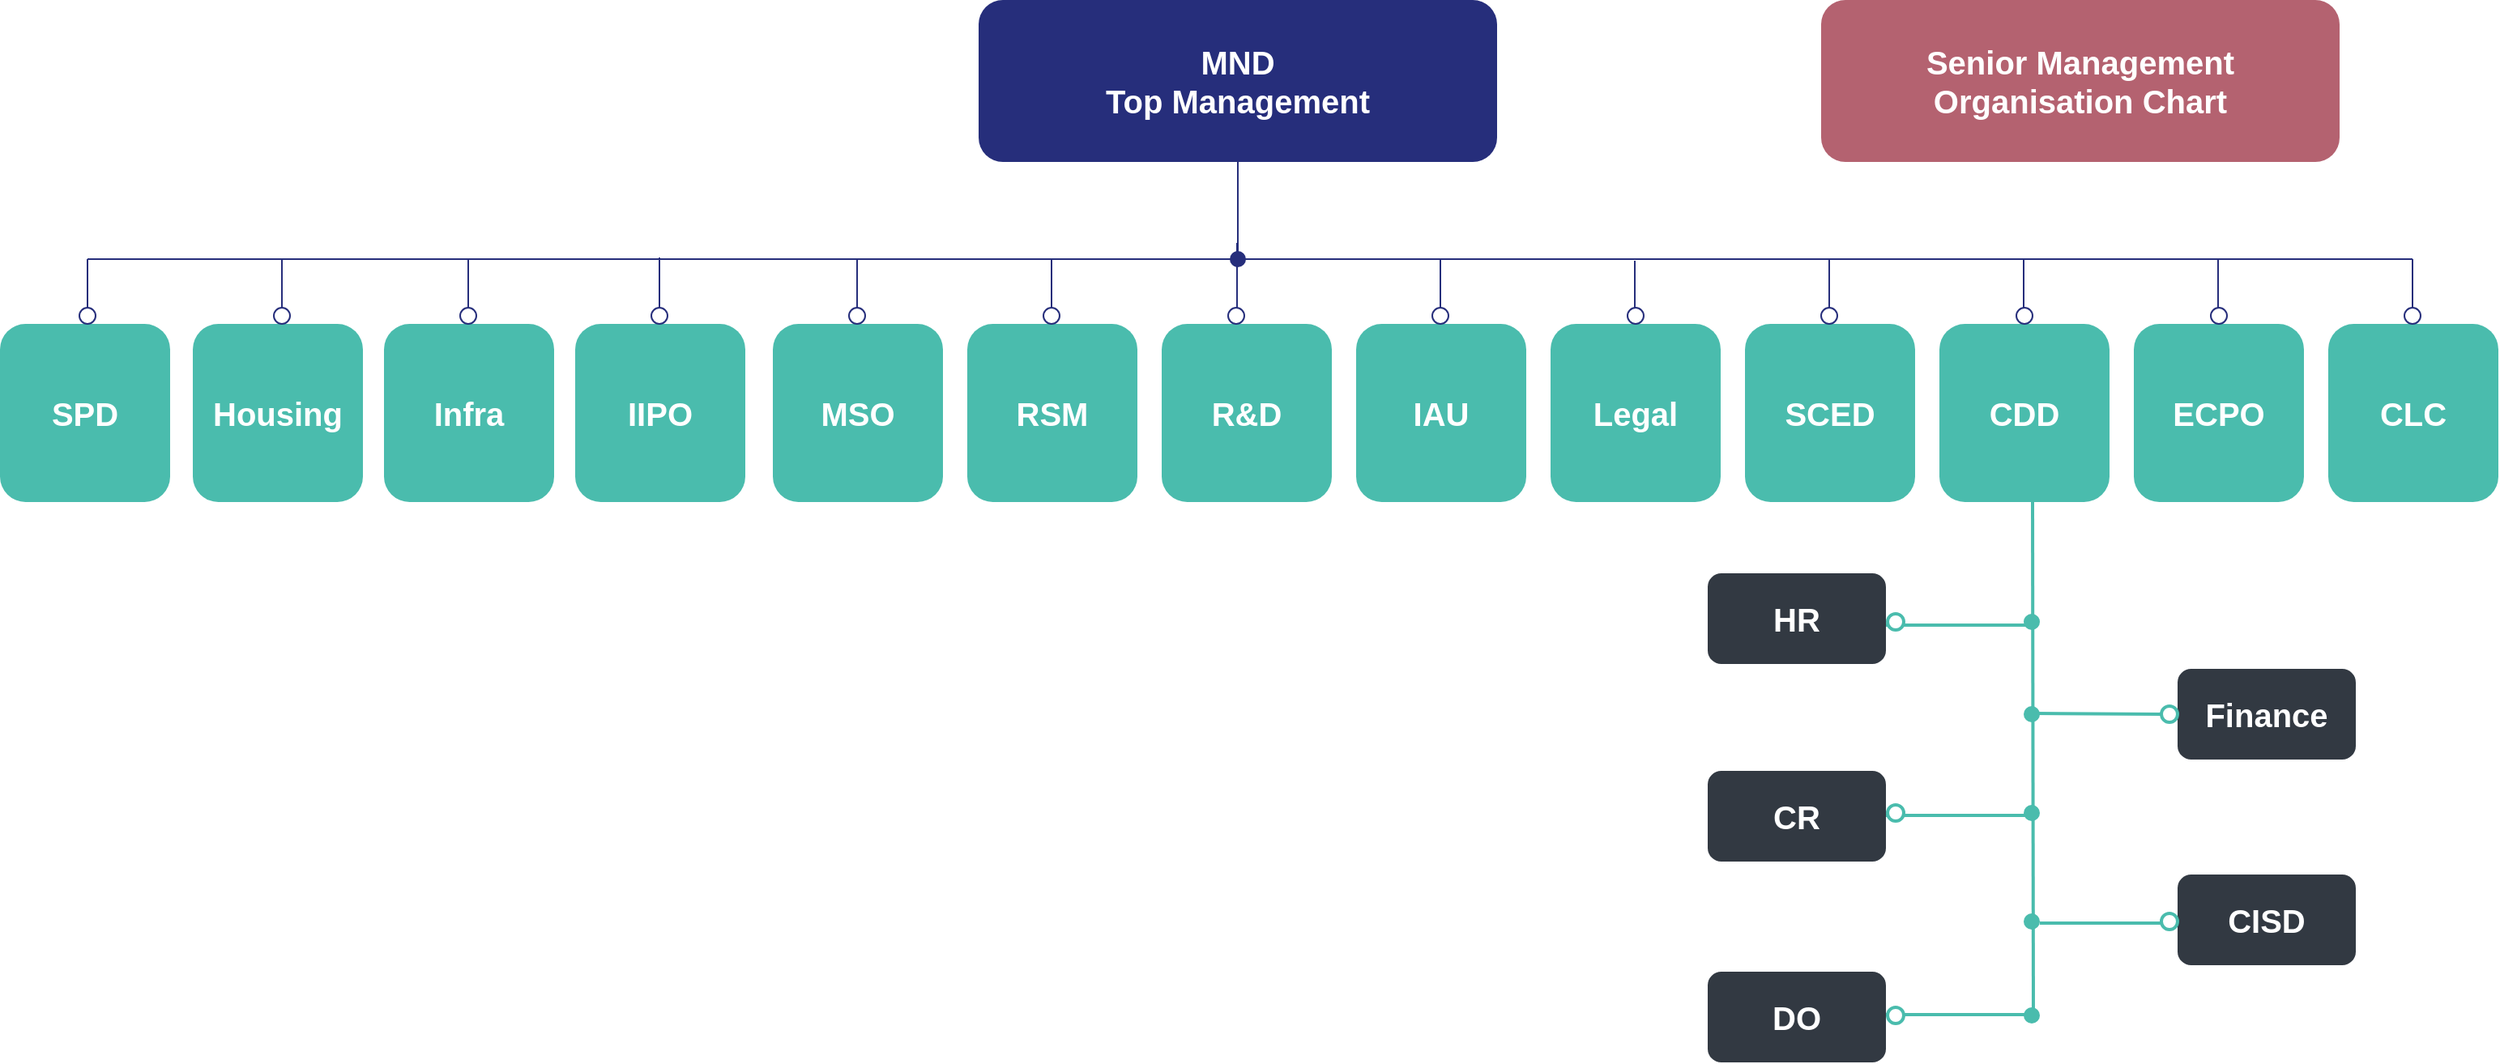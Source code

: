 <mxfile version="24.0.7" type="github">
  <diagram name="Page-1" id="eCSR4U8l8wrRCa6OR5x0">
    <mxGraphModel dx="1422" dy="758" grid="1" gridSize="10" guides="1" tooltips="1" connect="1" arrows="1" fold="1" page="1" pageScale="1" pageWidth="1654" pageHeight="1169" math="0" shadow="0">
      <root>
        <mxCell id="0" />
        <mxCell id="1" parent="0" />
        <mxCell id="yK3yvu3M9NsNqcs9bBMU-77" value="" style="endArrow=none;html=1;rounded=0;exitX=0.909;exitY=0.571;exitDx=0;exitDy=0;exitPerimeter=0;strokeColor=#4abcad;strokeWidth=2;endSize=6;startSize=6;" parent="1" edge="1">
          <mxGeometry width="50" height="50" relative="1" as="geometry">
            <mxPoint x="1315" y="610" as="sourcePoint" />
            <mxPoint x="1415" y="610" as="targetPoint" />
          </mxGeometry>
        </mxCell>
        <mxCell id="yK3yvu3M9NsNqcs9bBMU-76" value="" style="endArrow=none;html=1;rounded=0;exitX=0.909;exitY=0.571;exitDx=0;exitDy=0;exitPerimeter=0;strokeColor=#4abcad;strokeWidth=2;endSize=6;startSize=6;" parent="1" source="yK3yvu3M9NsNqcs9bBMU-78" edge="1">
          <mxGeometry width="50" height="50" relative="1" as="geometry">
            <mxPoint x="1310.5" y="480.5" as="sourcePoint" />
            <mxPoint x="1410.5" y="480.5" as="targetPoint" />
          </mxGeometry>
        </mxCell>
        <mxCell id="yK3yvu3M9NsNqcs9bBMU-72" value="" style="endArrow=none;html=1;rounded=0;exitX=0.909;exitY=0.571;exitDx=0;exitDy=0;exitPerimeter=0;strokeColor=#4abcad;strokeWidth=2;endSize=6;startSize=6;" parent="1" edge="1">
          <mxGeometry width="50" height="50" relative="1" as="geometry">
            <mxPoint x="1210.5" y="666.5" as="sourcePoint" />
            <mxPoint x="1310.5" y="666.5" as="targetPoint" />
          </mxGeometry>
        </mxCell>
        <mxCell id="yK3yvu3M9NsNqcs9bBMU-71" value="" style="endArrow=none;html=1;rounded=0;exitX=0.909;exitY=0.571;exitDx=0;exitDy=0;exitPerimeter=0;strokeColor=#4abcad;strokeWidth=2;endSize=6;startSize=6;" parent="1" edge="1">
          <mxGeometry width="50" height="50" relative="1" as="geometry">
            <mxPoint x="1210.5" y="543.5" as="sourcePoint" />
            <mxPoint x="1310.5" y="543.5" as="targetPoint" />
          </mxGeometry>
        </mxCell>
        <mxCell id="yK3yvu3M9NsNqcs9bBMU-70" value="" style="endArrow=none;html=1;rounded=0;exitX=0.909;exitY=0.571;exitDx=0;exitDy=0;exitPerimeter=0;strokeColor=#4abcad;strokeWidth=2;endSize=6;startSize=6;" parent="1" source="yK3yvu3M9NsNqcs9bBMU-63" edge="1">
          <mxGeometry width="50" height="50" relative="1" as="geometry">
            <mxPoint x="1260.5" y="476" as="sourcePoint" />
            <mxPoint x="1310" y="426" as="targetPoint" />
          </mxGeometry>
        </mxCell>
        <mxCell id="yK3yvu3M9NsNqcs9bBMU-2" value="&lt;font style=&quot;font-size: 20px;&quot; color=&quot;#ffffff&quot;&gt;&lt;b&gt;MND&lt;/b&gt;&lt;/font&gt;&lt;div&gt;&lt;font color=&quot;#ffffff&quot;&gt;&lt;span style=&quot;font-size: 20px;&quot;&gt;&lt;b&gt;Top Management&lt;/b&gt;&lt;/span&gt;&lt;/font&gt;&lt;/div&gt;" style="rounded=1;whiteSpace=wrap;html=1;fillStyle=solid;fillColor=#262e7b;strokeColor=none;" parent="1" vertex="1">
          <mxGeometry x="660" y="40" width="320" height="100" as="geometry" />
        </mxCell>
        <mxCell id="yK3yvu3M9NsNqcs9bBMU-4" value="&lt;font style=&quot;font-size: 20px;&quot; color=&quot;#ffffff&quot;&gt;&lt;b&gt;Senior &lt;/b&gt;&lt;/font&gt;&lt;b style=&quot;font-size: 20px; color: rgb(255, 255, 255); background-color: initial;&quot;&gt;Management&lt;/b&gt;&lt;div&gt;&lt;font color=&quot;#ffffff&quot;&gt;&lt;span style=&quot;font-size: 20px;&quot;&gt;&lt;b&gt;Organisation Chart&lt;/b&gt;&lt;/span&gt;&lt;/font&gt;&lt;/div&gt;" style="rounded=1;whiteSpace=wrap;html=1;fillStyle=solid;fillColor=#b46270;strokeColor=none;" parent="1" vertex="1">
          <mxGeometry x="1180" y="40" width="320" height="100" as="geometry" />
        </mxCell>
        <mxCell id="yK3yvu3M9NsNqcs9bBMU-5" value="" style="endArrow=none;html=1;rounded=0;strokeColor=#262e7b;" parent="1" edge="1">
          <mxGeometry width="50" height="50" relative="1" as="geometry">
            <mxPoint x="820" y="200" as="sourcePoint" />
            <mxPoint x="820" y="140" as="targetPoint" />
          </mxGeometry>
        </mxCell>
        <mxCell id="yK3yvu3M9NsNqcs9bBMU-6" value="" style="endArrow=none;html=1;rounded=0;strokeColor=#262e7b;" parent="1" edge="1">
          <mxGeometry width="50" height="50" relative="1" as="geometry">
            <mxPoint x="820" y="200" as="sourcePoint" />
            <mxPoint x="1545" y="200" as="targetPoint" />
          </mxGeometry>
        </mxCell>
        <mxCell id="yK3yvu3M9NsNqcs9bBMU-8" value="" style="endArrow=none;html=1;rounded=0;strokeColor=#262e7b;" parent="1" edge="1">
          <mxGeometry width="50" height="50" relative="1" as="geometry">
            <mxPoint x="110" y="200" as="sourcePoint" />
            <mxPoint x="820" y="200" as="targetPoint" />
          </mxGeometry>
        </mxCell>
        <mxCell id="yK3yvu3M9NsNqcs9bBMU-7" value="" style="ellipse;whiteSpace=wrap;html=1;aspect=fixed;fillColor=#262e7b;strokeColor=none;" parent="1" vertex="1">
          <mxGeometry x="815" y="195" width="10" height="10" as="geometry" />
        </mxCell>
        <mxCell id="yK3yvu3M9NsNqcs9bBMU-18" value="&lt;font color=&quot;#ffffff&quot; style=&quot;font-size: 20px;&quot;&gt;&lt;b&gt;SPD&lt;/b&gt;&lt;/font&gt;" style="rounded=1;whiteSpace=wrap;html=1;fillColor=#4abcad;strokeColor=none;" parent="1" vertex="1">
          <mxGeometry x="56" y="240" width="105" height="110" as="geometry" />
        </mxCell>
        <mxCell id="yK3yvu3M9NsNqcs9bBMU-19" value="&lt;font color=&quot;#ffffff&quot;&gt;&lt;span style=&quot;font-size: 20px;&quot;&gt;&lt;b&gt;Housing&lt;/b&gt;&lt;/span&gt;&lt;/font&gt;" style="rounded=1;whiteSpace=wrap;html=1;fillColor=#4abcad;strokeColor=none;" parent="1" vertex="1">
          <mxGeometry x="175" y="240" width="105" height="110" as="geometry" />
        </mxCell>
        <mxCell id="yK3yvu3M9NsNqcs9bBMU-20" value="&lt;font color=&quot;#ffffff&quot;&gt;&lt;span style=&quot;font-size: 20px;&quot;&gt;&lt;b&gt;Infra&lt;/b&gt;&lt;/span&gt;&lt;/font&gt;" style="rounded=1;whiteSpace=wrap;html=1;fillColor=#4abcad;strokeColor=none;" parent="1" vertex="1">
          <mxGeometry x="293" y="240" width="105" height="110" as="geometry" />
        </mxCell>
        <mxCell id="yK3yvu3M9NsNqcs9bBMU-21" value="&lt;font color=&quot;#ffffff&quot;&gt;&lt;span style=&quot;font-size: 20px;&quot;&gt;&lt;b&gt;IIPO&lt;/b&gt;&lt;/span&gt;&lt;/font&gt;" style="rounded=1;whiteSpace=wrap;html=1;fillColor=#4abcad;strokeColor=none;" parent="1" vertex="1">
          <mxGeometry x="411" y="240" width="105" height="110" as="geometry" />
        </mxCell>
        <mxCell id="yK3yvu3M9NsNqcs9bBMU-22" value="&lt;font color=&quot;#ffffff&quot;&gt;&lt;span style=&quot;font-size: 20px;&quot;&gt;&lt;b&gt;MSO&lt;/b&gt;&lt;/span&gt;&lt;/font&gt;" style="rounded=1;whiteSpace=wrap;html=1;fillColor=#4abcad;strokeColor=none;" parent="1" vertex="1">
          <mxGeometry x="533" y="240" width="105" height="110" as="geometry" />
        </mxCell>
        <mxCell id="yK3yvu3M9NsNqcs9bBMU-23" value="&lt;font color=&quot;#ffffff&quot;&gt;&lt;span style=&quot;font-size: 20px;&quot;&gt;&lt;b&gt;RSM&lt;/b&gt;&lt;/span&gt;&lt;/font&gt;" style="rounded=1;whiteSpace=wrap;html=1;fillColor=#4abcad;strokeColor=none;" parent="1" vertex="1">
          <mxGeometry x="653" y="240" width="105" height="110" as="geometry" />
        </mxCell>
        <mxCell id="yK3yvu3M9NsNqcs9bBMU-24" value="&lt;font color=&quot;#ffffff&quot;&gt;&lt;span style=&quot;font-size: 20px;&quot;&gt;&lt;b&gt;R&amp;amp;D&lt;/b&gt;&lt;/span&gt;&lt;/font&gt;" style="rounded=1;whiteSpace=wrap;html=1;fillColor=#4abcad;strokeColor=none;" parent="1" vertex="1">
          <mxGeometry x="773" y="240" width="105" height="110" as="geometry" />
        </mxCell>
        <mxCell id="yK3yvu3M9NsNqcs9bBMU-25" value="&lt;font color=&quot;#ffffff&quot;&gt;&lt;span style=&quot;font-size: 20px;&quot;&gt;&lt;b&gt;IAU&lt;/b&gt;&lt;/span&gt;&lt;/font&gt;" style="rounded=1;whiteSpace=wrap;html=1;fillColor=#4abcad;strokeColor=none;" parent="1" vertex="1">
          <mxGeometry x="893" y="240" width="105" height="110" as="geometry" />
        </mxCell>
        <mxCell id="yK3yvu3M9NsNqcs9bBMU-26" value="&lt;font color=&quot;#ffffff&quot;&gt;&lt;span style=&quot;font-size: 20px;&quot;&gt;&lt;b&gt;Legal&lt;/b&gt;&lt;/span&gt;&lt;/font&gt;" style="rounded=1;whiteSpace=wrap;html=1;fillColor=#4abcad;strokeColor=none;" parent="1" vertex="1">
          <mxGeometry x="1013" y="240" width="105" height="110" as="geometry" />
        </mxCell>
        <mxCell id="yK3yvu3M9NsNqcs9bBMU-27" value="&lt;font color=&quot;#ffffff&quot;&gt;&lt;span style=&quot;font-size: 20px;&quot;&gt;&lt;b&gt;SCED&lt;/b&gt;&lt;/span&gt;&lt;/font&gt;" style="rounded=1;whiteSpace=wrap;html=1;fillColor=#4abcad;strokeColor=none;" parent="1" vertex="1">
          <mxGeometry x="1133" y="240" width="105" height="110" as="geometry" />
        </mxCell>
        <mxCell id="yK3yvu3M9NsNqcs9bBMU-28" value="&lt;font color=&quot;#ffffff&quot;&gt;&lt;span style=&quot;font-size: 20px;&quot;&gt;&lt;b&gt;CDD&lt;/b&gt;&lt;/span&gt;&lt;/font&gt;" style="rounded=1;whiteSpace=wrap;html=1;fillColor=#4abcad;strokeColor=none;" parent="1" vertex="1">
          <mxGeometry x="1253" y="240" width="105" height="110" as="geometry" />
        </mxCell>
        <mxCell id="yK3yvu3M9NsNqcs9bBMU-31" value="" style="endArrow=none;html=1;rounded=0;strokeColor=#262e7b;" parent="1" edge="1">
          <mxGeometry width="50" height="50" relative="1" as="geometry">
            <mxPoint x="110" y="240" as="sourcePoint" />
            <mxPoint x="110" y="200" as="targetPoint" />
          </mxGeometry>
        </mxCell>
        <mxCell id="yK3yvu3M9NsNqcs9bBMU-32" value="" style="endArrow=none;html=1;rounded=0;strokeColor=#262e7b;" parent="1" edge="1">
          <mxGeometry width="50" height="50" relative="1" as="geometry">
            <mxPoint x="230" y="240" as="sourcePoint" />
            <mxPoint x="230" y="200" as="targetPoint" />
          </mxGeometry>
        </mxCell>
        <mxCell id="yK3yvu3M9NsNqcs9bBMU-14" value="" style="ellipse;whiteSpace=wrap;html=1;aspect=fixed;fillColor=#FFFFFF;strokeColor=#262e7b;" parent="1" vertex="1">
          <mxGeometry x="105" y="230" width="10" height="10" as="geometry" />
        </mxCell>
        <mxCell id="yK3yvu3M9NsNqcs9bBMU-13" value="" style="ellipse;whiteSpace=wrap;html=1;aspect=fixed;fillColor=#FFFFFF;strokeColor=#262e7b;" parent="1" vertex="1">
          <mxGeometry x="225" y="230" width="10" height="10" as="geometry" />
        </mxCell>
        <mxCell id="yK3yvu3M9NsNqcs9bBMU-37" value="" style="endArrow=none;html=1;rounded=0;strokeColor=#262e7b;" parent="1" edge="1">
          <mxGeometry width="50" height="50" relative="1" as="geometry">
            <mxPoint x="345" y="240" as="sourcePoint" />
            <mxPoint x="345" y="200" as="targetPoint" />
          </mxGeometry>
        </mxCell>
        <mxCell id="yK3yvu3M9NsNqcs9bBMU-38" value="" style="endArrow=none;html=1;rounded=0;strokeColor=#262e7b;" parent="1" edge="1">
          <mxGeometry width="50" height="50" relative="1" as="geometry">
            <mxPoint x="463" y="239" as="sourcePoint" />
            <mxPoint x="463" y="199" as="targetPoint" />
          </mxGeometry>
        </mxCell>
        <mxCell id="yK3yvu3M9NsNqcs9bBMU-39" value="" style="endArrow=none;html=1;rounded=0;strokeColor=#262e7b;" parent="1" edge="1">
          <mxGeometry width="50" height="50" relative="1" as="geometry">
            <mxPoint x="585" y="240" as="sourcePoint" />
            <mxPoint x="585" y="200" as="targetPoint" />
          </mxGeometry>
        </mxCell>
        <mxCell id="yK3yvu3M9NsNqcs9bBMU-40" value="" style="endArrow=none;html=1;rounded=0;strokeColor=#262e7b;" parent="1" edge="1">
          <mxGeometry width="50" height="50" relative="1" as="geometry">
            <mxPoint x="705" y="240" as="sourcePoint" />
            <mxPoint x="705" y="200" as="targetPoint" />
          </mxGeometry>
        </mxCell>
        <mxCell id="yK3yvu3M9NsNqcs9bBMU-41" value="" style="endArrow=none;html=1;rounded=0;strokeColor=#262e7b;" parent="1" edge="1">
          <mxGeometry width="50" height="50" relative="1" as="geometry">
            <mxPoint x="819.5" y="239" as="sourcePoint" />
            <mxPoint x="819.5" y="190" as="targetPoint" />
          </mxGeometry>
        </mxCell>
        <mxCell id="yK3yvu3M9NsNqcs9bBMU-12" value="" style="ellipse;whiteSpace=wrap;html=1;aspect=fixed;fillColor=#FFFFFF;strokeColor=#262e7b;" parent="1" vertex="1">
          <mxGeometry x="340" y="230" width="10" height="10" as="geometry" />
        </mxCell>
        <mxCell id="yK3yvu3M9NsNqcs9bBMU-11" value="" style="ellipse;whiteSpace=wrap;html=1;aspect=fixed;fillColor=#FFFFFF;strokeColor=#262e7b;" parent="1" vertex="1">
          <mxGeometry x="458" y="230" width="10" height="10" as="geometry" />
        </mxCell>
        <mxCell id="yK3yvu3M9NsNqcs9bBMU-42" value="" style="endArrow=none;html=1;rounded=0;strokeColor=#262e7b;" parent="1" edge="1">
          <mxGeometry width="50" height="50" relative="1" as="geometry">
            <mxPoint x="945" y="240" as="sourcePoint" />
            <mxPoint x="945" y="200" as="targetPoint" />
          </mxGeometry>
        </mxCell>
        <mxCell id="yK3yvu3M9NsNqcs9bBMU-10" value="" style="ellipse;whiteSpace=wrap;html=1;aspect=fixed;fillColor=#FFFFFF;strokeColor=#262e7b;" parent="1" vertex="1">
          <mxGeometry x="580" y="230" width="10" height="10" as="geometry" />
        </mxCell>
        <mxCell id="yK3yvu3M9NsNqcs9bBMU-9" value="" style="ellipse;whiteSpace=wrap;html=1;aspect=fixed;fillColor=#FFFFFF;strokeColor=#262e7b;" parent="1" vertex="1">
          <mxGeometry x="700" y="230" width="10" height="10" as="geometry" />
        </mxCell>
        <mxCell id="yK3yvu3M9NsNqcs9bBMU-17" value="" style="ellipse;whiteSpace=wrap;html=1;aspect=fixed;fillColor=#FFFFFF;strokeColor=#262e7b;" parent="1" vertex="1">
          <mxGeometry x="814" y="230" width="10" height="10" as="geometry" />
        </mxCell>
        <mxCell id="yK3yvu3M9NsNqcs9bBMU-47" value="" style="ellipse;whiteSpace=wrap;html=1;aspect=fixed;fillColor=#FFFFFF;strokeColor=#262e7b;" parent="1" vertex="1">
          <mxGeometry x="940" y="230" width="10" height="10" as="geometry" />
        </mxCell>
        <mxCell id="yK3yvu3M9NsNqcs9bBMU-49" value="" style="endArrow=none;html=1;rounded=0;strokeColor=#262e7b;" parent="1" edge="1">
          <mxGeometry width="50" height="50" relative="1" as="geometry">
            <mxPoint x="1065" y="240" as="sourcePoint" />
            <mxPoint x="1065" y="201" as="targetPoint" />
          </mxGeometry>
        </mxCell>
        <mxCell id="yK3yvu3M9NsNqcs9bBMU-46" value="" style="ellipse;whiteSpace=wrap;html=1;aspect=fixed;fillColor=#FFFFFF;strokeColor=#262e7b;" parent="1" vertex="1">
          <mxGeometry x="1060.5" y="230" width="10" height="10" as="geometry" />
        </mxCell>
        <mxCell id="yK3yvu3M9NsNqcs9bBMU-50" value="" style="endArrow=none;html=1;rounded=0;strokeColor=#262e7b;" parent="1" edge="1">
          <mxGeometry width="50" height="50" relative="1" as="geometry">
            <mxPoint x="1185" y="240" as="sourcePoint" />
            <mxPoint x="1185" y="200" as="targetPoint" />
          </mxGeometry>
        </mxCell>
        <mxCell id="yK3yvu3M9NsNqcs9bBMU-51" value="" style="endArrow=none;html=1;rounded=0;strokeColor=#262e7b;" parent="1" edge="1">
          <mxGeometry width="50" height="50" relative="1" as="geometry">
            <mxPoint x="1305" y="240" as="sourcePoint" />
            <mxPoint x="1305" y="200" as="targetPoint" />
          </mxGeometry>
        </mxCell>
        <mxCell id="yK3yvu3M9NsNqcs9bBMU-52" value="" style="endArrow=none;html=1;rounded=0;strokeColor=#262e7b;" parent="1" edge="1">
          <mxGeometry width="50" height="50" relative="1" as="geometry">
            <mxPoint x="1425" y="243" as="sourcePoint" />
            <mxPoint x="1425" y="200" as="targetPoint" />
          </mxGeometry>
        </mxCell>
        <mxCell id="yK3yvu3M9NsNqcs9bBMU-53" value="" style="endArrow=none;html=1;rounded=0;strokeColor=#262e7b;" parent="1" edge="1">
          <mxGeometry width="50" height="50" relative="1" as="geometry">
            <mxPoint x="1545" y="243" as="sourcePoint" />
            <mxPoint x="1545" y="200" as="targetPoint" />
          </mxGeometry>
        </mxCell>
        <mxCell id="yK3yvu3M9NsNqcs9bBMU-29" value="&lt;font color=&quot;#ffffff&quot;&gt;&lt;span style=&quot;font-size: 20px;&quot;&gt;&lt;b&gt;ECPO&lt;/b&gt;&lt;/span&gt;&lt;/font&gt;" style="rounded=1;whiteSpace=wrap;html=1;fillColor=#4abcad;strokeColor=none;" parent="1" vertex="1">
          <mxGeometry x="1373" y="240" width="105" height="110" as="geometry" />
        </mxCell>
        <mxCell id="yK3yvu3M9NsNqcs9bBMU-30" value="&lt;font color=&quot;#ffffff&quot;&gt;&lt;span style=&quot;font-size: 20px;&quot;&gt;&lt;b&gt;CLC&lt;/b&gt;&lt;/span&gt;&lt;/font&gt;" style="rounded=1;whiteSpace=wrap;html=1;fillColor=#4abcad;strokeColor=none;" parent="1" vertex="1">
          <mxGeometry x="1493" y="240" width="105" height="110" as="geometry" />
        </mxCell>
        <mxCell id="yK3yvu3M9NsNqcs9bBMU-45" value="" style="ellipse;whiteSpace=wrap;html=1;aspect=fixed;fillColor=#FFFFFF;strokeColor=#262e7b;" parent="1" vertex="1">
          <mxGeometry x="1180" y="230" width="10" height="10" as="geometry" />
        </mxCell>
        <mxCell id="yK3yvu3M9NsNqcs9bBMU-44" value="" style="ellipse;whiteSpace=wrap;html=1;aspect=fixed;fillColor=#FFFFFF;strokeColor=#262e7b;" parent="1" vertex="1">
          <mxGeometry x="1300.5" y="230" width="10" height="10" as="geometry" />
        </mxCell>
        <mxCell id="yK3yvu3M9NsNqcs9bBMU-16" value="" style="ellipse;whiteSpace=wrap;html=1;aspect=fixed;fillColor=#FFFFFF;strokeColor=#262e7b;" parent="1" vertex="1">
          <mxGeometry x="1420.5" y="230" width="10" height="10" as="geometry" />
        </mxCell>
        <mxCell id="yK3yvu3M9NsNqcs9bBMU-15" value="" style="ellipse;whiteSpace=wrap;html=1;aspect=fixed;fillColor=#FFFFFF;strokeColor=#262e7b;" parent="1" vertex="1">
          <mxGeometry x="1540" y="230" width="10" height="10" as="geometry" />
        </mxCell>
        <mxCell id="yK3yvu3M9NsNqcs9bBMU-56" value="" style="endArrow=none;html=1;rounded=0;strokeColor=#4abcad;strokeWidth=2;" parent="1" edge="1">
          <mxGeometry width="50" height="50" relative="1" as="geometry">
            <mxPoint x="1311" y="670" as="sourcePoint" />
            <mxPoint x="1310.5" y="350" as="targetPoint" />
          </mxGeometry>
        </mxCell>
        <mxCell id="yK3yvu3M9NsNqcs9bBMU-57" value="" style="ellipse;whiteSpace=wrap;html=1;aspect=fixed;fillColor=#4abcad;strokeColor=none;" parent="1" vertex="1">
          <mxGeometry x="1305" y="419" width="10" height="10" as="geometry" />
        </mxCell>
        <mxCell id="yK3yvu3M9NsNqcs9bBMU-59" value="" style="ellipse;whiteSpace=wrap;html=1;aspect=fixed;fillColor=#4abcad;strokeColor=none;" parent="1" vertex="1">
          <mxGeometry x="1305" y="476" width="10" height="10" as="geometry" />
        </mxCell>
        <mxCell id="yK3yvu3M9NsNqcs9bBMU-60" value="" style="ellipse;whiteSpace=wrap;html=1;aspect=fixed;fillColor=#4abcad;strokeColor=none;" parent="1" vertex="1">
          <mxGeometry x="1305" y="537" width="10" height="10" as="geometry" />
        </mxCell>
        <mxCell id="yK3yvu3M9NsNqcs9bBMU-61" value="" style="ellipse;whiteSpace=wrap;html=1;aspect=fixed;fillColor=#4abcad;strokeColor=none;" parent="1" vertex="1">
          <mxGeometry x="1305" y="604" width="10" height="10" as="geometry" />
        </mxCell>
        <mxCell id="yK3yvu3M9NsNqcs9bBMU-62" value="" style="ellipse;whiteSpace=wrap;html=1;aspect=fixed;fillColor=#4abcad;strokeColor=none;" parent="1" vertex="1">
          <mxGeometry x="1305" y="662" width="10" height="10" as="geometry" />
        </mxCell>
        <mxCell id="yK3yvu3M9NsNqcs9bBMU-63" value="&lt;font color=&quot;#ffffff&quot; style=&quot;font-size: 20px;&quot;&gt;&lt;b&gt;HR&lt;/b&gt;&lt;/font&gt;" style="rounded=1;whiteSpace=wrap;html=1;fillColor=#323942;strokeColor=none;" parent="1" vertex="1">
          <mxGeometry x="1110" y="394" width="110" height="56" as="geometry" />
        </mxCell>
        <mxCell id="yK3yvu3M9NsNqcs9bBMU-65" value="&lt;font color=&quot;#ffffff&quot; style=&quot;font-size: 20px;&quot;&gt;&lt;b&gt;Finance&lt;/b&gt;&lt;/font&gt;" style="rounded=1;whiteSpace=wrap;html=1;fillColor=#323942;strokeColor=none;" parent="1" vertex="1">
          <mxGeometry x="1400" y="453" width="110" height="56" as="geometry" />
        </mxCell>
        <mxCell id="yK3yvu3M9NsNqcs9bBMU-66" value="&lt;font color=&quot;#ffffff&quot;&gt;&lt;span style=&quot;font-size: 20px;&quot;&gt;&lt;b&gt;CR&lt;/b&gt;&lt;/span&gt;&lt;/font&gt;" style="rounded=1;whiteSpace=wrap;html=1;fillColor=#323942;strokeColor=none;" parent="1" vertex="1">
          <mxGeometry x="1110" y="516" width="110" height="56" as="geometry" />
        </mxCell>
        <mxCell id="yK3yvu3M9NsNqcs9bBMU-68" value="&lt;font color=&quot;#ffffff&quot;&gt;&lt;span style=&quot;font-size: 20px;&quot;&gt;&lt;b&gt;DO&lt;/b&gt;&lt;/span&gt;&lt;/font&gt;" style="rounded=1;whiteSpace=wrap;html=1;fillColor=#323942;strokeColor=none;" parent="1" vertex="1">
          <mxGeometry x="1110" y="640" width="110" height="56" as="geometry" />
        </mxCell>
        <mxCell id="yK3yvu3M9NsNqcs9bBMU-69" value="&lt;font color=&quot;#ffffff&quot;&gt;&lt;span style=&quot;font-size: 20px;&quot;&gt;&lt;b&gt;CISD&lt;/b&gt;&lt;/span&gt;&lt;/font&gt;" style="rounded=1;whiteSpace=wrap;html=1;fillColor=#323942;strokeColor=none;" parent="1" vertex="1">
          <mxGeometry x="1400" y="580" width="110" height="56" as="geometry" />
        </mxCell>
        <mxCell id="yK3yvu3M9NsNqcs9bBMU-73" value="" style="ellipse;whiteSpace=wrap;html=1;aspect=fixed;fillColor=#FFFFFF;strokeColor=#4abcad;strokeWidth=2;" parent="1" vertex="1">
          <mxGeometry x="1221" y="419" width="10" height="10" as="geometry" />
        </mxCell>
        <mxCell id="yK3yvu3M9NsNqcs9bBMU-74" value="" style="ellipse;whiteSpace=wrap;html=1;aspect=fixed;fillColor=#FFFFFF;strokeColor=#4abcad;strokeWidth=2;" parent="1" vertex="1">
          <mxGeometry x="1221" y="537" width="10" height="10" as="geometry" />
        </mxCell>
        <mxCell id="yK3yvu3M9NsNqcs9bBMU-75" value="" style="ellipse;whiteSpace=wrap;html=1;aspect=fixed;fillColor=#FFFFFF;strokeColor=#4abcad;strokeWidth=2;" parent="1" vertex="1">
          <mxGeometry x="1221" y="662" width="10" height="10" as="geometry" />
        </mxCell>
        <mxCell id="yK3yvu3M9NsNqcs9bBMU-79" value="" style="endArrow=none;html=1;rounded=0;exitX=0.909;exitY=0.571;exitDx=0;exitDy=0;exitPerimeter=0;strokeColor=#4abcad;strokeWidth=2;endSize=6;startSize=6;" parent="1" target="yK3yvu3M9NsNqcs9bBMU-78" edge="1">
          <mxGeometry width="50" height="50" relative="1" as="geometry">
            <mxPoint x="1310.5" y="480.5" as="sourcePoint" />
            <mxPoint x="1410.5" y="480.5" as="targetPoint" />
          </mxGeometry>
        </mxCell>
        <mxCell id="yK3yvu3M9NsNqcs9bBMU-78" value="" style="ellipse;whiteSpace=wrap;html=1;aspect=fixed;fillColor=#FFFFFF;strokeColor=#4abcad;strokeWidth=2;" parent="1" vertex="1">
          <mxGeometry x="1390" y="476" width="10" height="10" as="geometry" />
        </mxCell>
        <mxCell id="yK3yvu3M9NsNqcs9bBMU-80" value="" style="ellipse;whiteSpace=wrap;html=1;aspect=fixed;fillColor=#FFFFFF;strokeColor=#4abcad;strokeWidth=2;" parent="1" vertex="1">
          <mxGeometry x="1390" y="604" width="10" height="10" as="geometry" />
        </mxCell>
      </root>
    </mxGraphModel>
  </diagram>
</mxfile>
